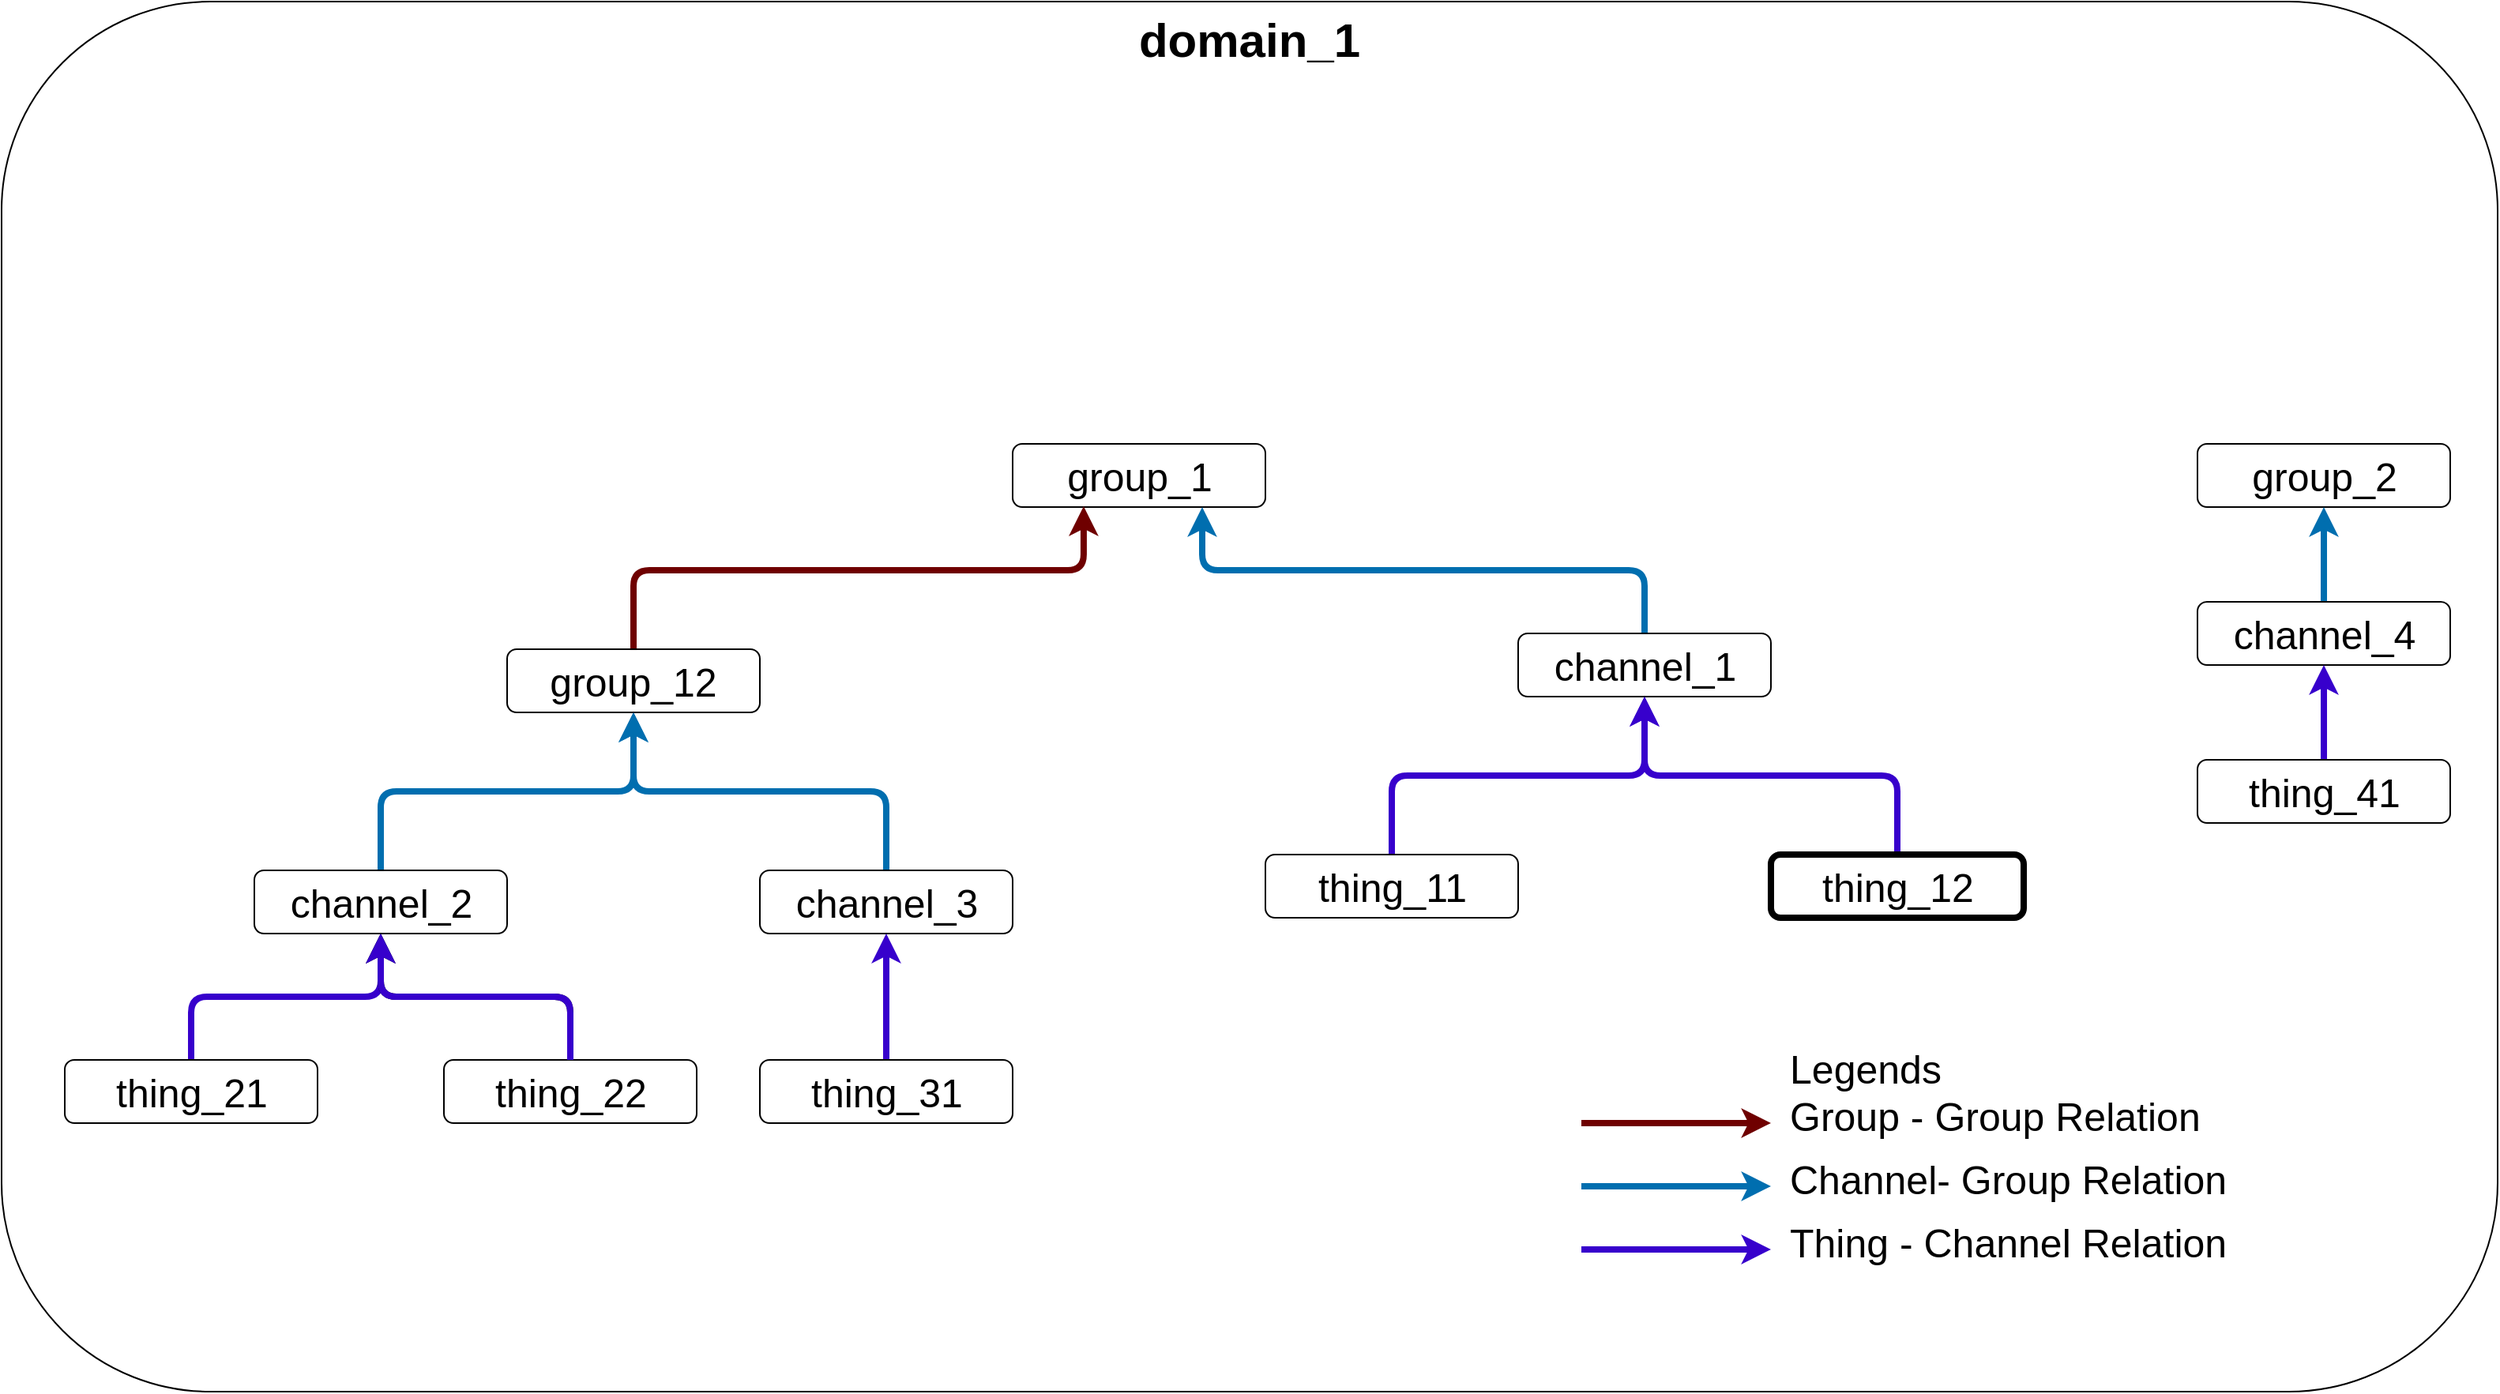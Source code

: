 <mxfile>
    <diagram id="6mOy798XpB74Yk2sk_v2" name="Page-1">
        <mxGraphModel dx="3352" dy="2516" grid="1" gridSize="10" guides="1" tooltips="1" connect="1" arrows="1" fold="1" page="1" pageScale="1" pageWidth="850" pageHeight="1100" math="0" shadow="0">
            <root>
                <mxCell id="0"/>
                <mxCell id="1" style="locked=1;" parent="0"/>
                <mxCell id="4" value="Domain_1_container" style="locked=1;" parent="0"/>
                <mxCell id="5" value="&lt;font style=&quot;font-size: 30px;&quot;&gt;&lt;b style=&quot;&quot;&gt;domain_1&lt;/b&gt;&lt;/font&gt;" style="rounded=1;whiteSpace=wrap;html=1;verticalAlign=top;" parent="4" vertex="1">
                    <mxGeometry x="-550" y="-40" width="1580" height="880" as="geometry"/>
                </mxCell>
                <mxCell id="6" value="Domain_1_entities" style="locked=1;" parent="0"/>
                <mxCell id="8" value="group_1" style="rounded=1;html=1;fontSize=25;" parent="6" vertex="1">
                    <mxGeometry x="90" y="240" width="160" height="40" as="geometry"/>
                </mxCell>
                <mxCell id="22" style="edgeStyle=elbowEdgeStyle;rounded=1;elbow=vertical;html=1;entryX=0.281;entryY=0.988;entryDx=0;entryDy=0;fontSize=20;fillColor=#a20025;strokeColor=#6F0000;strokeWidth=4;entryPerimeter=0;" parent="6" source="10" target="8" edge="1">
                    <mxGeometry relative="1" as="geometry">
                        <Array as="points">
                            <mxPoint x="10" y="320"/>
                        </Array>
                    </mxGeometry>
                </mxCell>
                <mxCell id="10" value="group_12" style="rounded=1;whiteSpace=wrap;html=1;fontSize=25;" parent="6" vertex="1">
                    <mxGeometry x="-230" y="370" width="160" height="40" as="geometry"/>
                </mxCell>
                <mxCell id="20" style="edgeStyle=elbowEdgeStyle;html=1;entryX=0.5;entryY=1;entryDx=0;entryDy=0;fontSize=20;elbow=vertical;fillColor=#1ba1e2;strokeColor=#006EAF;strokeWidth=4;" parent="6" source="11" target="10" edge="1">
                    <mxGeometry relative="1" as="geometry"/>
                </mxCell>
                <mxCell id="11" value="channel_2" style="rounded=1;html=1;fontSize=25;" parent="6" vertex="1">
                    <mxGeometry x="-390" y="510" width="160" height="40" as="geometry"/>
                </mxCell>
                <mxCell id="21" style="edgeStyle=elbowEdgeStyle;rounded=1;elbow=vertical;html=1;fontSize=20;fillColor=#1ba1e2;strokeColor=#006EAF;strokeWidth=4;" parent="6" source="12" target="10" edge="1">
                    <mxGeometry relative="1" as="geometry"/>
                </mxCell>
                <mxCell id="12" value="channel_3" style="rounded=1;html=1;fontSize=25;" parent="6" vertex="1">
                    <mxGeometry x="-70" y="510" width="160" height="40" as="geometry"/>
                </mxCell>
                <mxCell id="23" style="edgeStyle=elbowEdgeStyle;rounded=1;elbow=vertical;html=1;fontSize=20;fillColor=#1ba1e2;strokeColor=#006EAF;strokeWidth=4;entryX=0.75;entryY=1;entryDx=0;entryDy=0;" parent="6" source="14" target="8" edge="1">
                    <mxGeometry relative="1" as="geometry">
                        <mxPoint x="170" y="280" as="targetPoint"/>
                    </mxGeometry>
                </mxCell>
                <mxCell id="14" value="channel_1" style="rounded=1;html=1;fontSize=25;" parent="6" vertex="1">
                    <mxGeometry x="410" y="360" width="160" height="40" as="geometry"/>
                </mxCell>
                <mxCell id="18" style="edgeStyle=none;html=1;entryX=0.5;entryY=1;entryDx=0;entryDy=0;fontSize=20;fillColor=#6a00ff;strokeColor=#3700CC;strokeWidth=4;" parent="6" source="15" target="14" edge="1">
                    <mxGeometry relative="1" as="geometry">
                        <Array as="points">
                            <mxPoint x="330" y="450"/>
                            <mxPoint x="490" y="450"/>
                        </Array>
                    </mxGeometry>
                </mxCell>
                <mxCell id="15" value="thing_11" style="rounded=1;html=1;fontSize=25;" parent="6" vertex="1">
                    <mxGeometry x="250" y="500" width="160" height="40" as="geometry"/>
                </mxCell>
                <mxCell id="19" style="edgeStyle=none;html=1;entryX=0.5;entryY=1;entryDx=0;entryDy=0;fontSize=20;fillColor=#6a00ff;strokeColor=#3700CC;strokeWidth=4;" parent="6" source="16" target="14" edge="1">
                    <mxGeometry relative="1" as="geometry">
                        <Array as="points">
                            <mxPoint x="650" y="450"/>
                            <mxPoint x="490" y="450"/>
                        </Array>
                    </mxGeometry>
                </mxCell>
                <mxCell id="16" value="thing_12" style="rounded=1;html=1;fontSize=25;strokeWidth=4;" parent="6" vertex="1">
                    <mxGeometry x="570" y="500" width="160" height="40" as="geometry"/>
                </mxCell>
                <mxCell id="29" style="edgeStyle=elbowEdgeStyle;rounded=1;elbow=vertical;html=1;entryX=0.5;entryY=1;entryDx=0;entryDy=0;fontSize=20;strokeWidth=4;fillColor=#6a00ff;strokeColor=#3700CC;" parent="6" source="25" target="11" edge="1">
                    <mxGeometry relative="1" as="geometry"/>
                </mxCell>
                <mxCell id="25" value="thing_21" style="rounded=1;html=1;fontSize=25;" parent="6" vertex="1">
                    <mxGeometry x="-510" y="630" width="160" height="40" as="geometry"/>
                </mxCell>
                <mxCell id="30" style="edgeStyle=elbowEdgeStyle;rounded=1;elbow=vertical;html=1;entryX=0.5;entryY=1;entryDx=0;entryDy=0;fontSize=20;strokeWidth=4;" parent="6" source="26" target="11" edge="1">
                    <mxGeometry relative="1" as="geometry"/>
                </mxCell>
                <mxCell id="26" value="thing_22" style="rounded=1;html=1;fontSize=25;" parent="6" vertex="1">
                    <mxGeometry x="-270" y="630" width="160" height="40" as="geometry"/>
                </mxCell>
                <mxCell id="28" style="edgeStyle=elbowEdgeStyle;rounded=1;elbow=vertical;html=1;fontSize=20;fillColor=#6a00ff;strokeColor=#3700CC;strokeWidth=4;" parent="6" source="27" target="12" edge="1">
                    <mxGeometry relative="1" as="geometry"/>
                </mxCell>
                <mxCell id="27" value="thing_31" style="rounded=1;html=1;fontSize=25;" parent="6" vertex="1">
                    <mxGeometry x="-70" y="630" width="160" height="40" as="geometry"/>
                </mxCell>
                <mxCell id="32" style="edgeStyle=elbowEdgeStyle;rounded=1;elbow=vertical;html=1;entryX=0.5;entryY=1;entryDx=0;entryDy=0;fontSize=20;fillColor=#6a00ff;strokeColor=#3700CC;strokeWidth=4;" parent="6" edge="1">
                    <mxGeometry relative="1" as="geometry">
                        <mxPoint x="-190" y="630" as="sourcePoint"/>
                        <mxPoint x="-310" y="550" as="targetPoint"/>
                    </mxGeometry>
                </mxCell>
                <mxCell id="61" value="group_2" style="rounded=1;html=1;fontSize=25;" parent="6" vertex="1">
                    <mxGeometry x="840" y="240" width="160" height="40" as="geometry"/>
                </mxCell>
                <mxCell id="64" style="edgeStyle=elbowEdgeStyle;rounded=1;elbow=vertical;html=1;strokeColor=#006EAF;fontSize=25;startArrow=none;startFill=0;endArrow=classic;endFill=1;fillColor=#1ba1e2;strokeWidth=4;" parent="6" source="63" target="61" edge="1">
                    <mxGeometry relative="1" as="geometry"/>
                </mxCell>
                <mxCell id="63" value="channel_4" style="rounded=1;html=1;fontSize=25;" parent="6" vertex="1">
                    <mxGeometry x="840" y="340" width="160" height="40" as="geometry"/>
                </mxCell>
                <mxCell id="66" style="edgeStyle=elbowEdgeStyle;rounded=1;elbow=vertical;html=1;entryX=0.5;entryY=1;entryDx=0;entryDy=0;strokeColor=#3700CC;fontSize=25;startArrow=none;startFill=0;endArrow=classic;endFill=1;fillColor=#6a00ff;strokeWidth=4;" parent="6" source="65" target="63" edge="1">
                    <mxGeometry relative="1" as="geometry"/>
                </mxCell>
                <mxCell id="65" value="thing_41" style="rounded=1;html=1;fontSize=25;" parent="6" vertex="1">
                    <mxGeometry x="840" y="440" width="160" height="40" as="geometry"/>
                </mxCell>
                <mxCell id="39" value="Domain_1_Users" style="locked=1;" parent="0"/>
                <mxCell id="76" value="Legends" style="locked=1;" parent="0"/>
                <mxCell id="77" value="Legends" style="text;html=1;strokeColor=none;fillColor=none;align=center;verticalAlign=middle;whiteSpace=wrap;rounded=0;fontSize=25;" parent="76" vertex="1">
                    <mxGeometry x="555" y="620" width="150" height="30" as="geometry"/>
                </mxCell>
                <mxCell id="80" value="" style="endArrow=none;startArrow=classic;html=1;rounded=1;strokeColor=#6F0000;fontSize=25;startFill=1;endFill=0;fillColor=#a20025;strokeWidth=4;" parent="76" edge="1">
                    <mxGeometry width="50" height="50" relative="1" as="geometry">
                        <mxPoint x="570" y="670" as="sourcePoint"/>
                        <mxPoint x="450" y="670" as="targetPoint"/>
                    </mxGeometry>
                </mxCell>
                <mxCell id="81" value="" style="endArrow=none;startArrow=classic;html=1;rounded=1;strokeColor=#006EAF;fontSize=25;startFill=1;endFill=0;fillColor=#1ba1e2;strokeWidth=4;" parent="76" edge="1">
                    <mxGeometry width="50" height="50" relative="1" as="geometry">
                        <mxPoint x="570" y="710" as="sourcePoint"/>
                        <mxPoint x="450" y="710" as="targetPoint"/>
                    </mxGeometry>
                </mxCell>
                <mxCell id="82" value="" style="endArrow=none;startArrow=classic;html=1;rounded=1;strokeColor=#3700CC;fontSize=25;startFill=1;endFill=0;fillColor=#6a00ff;strokeWidth=4;" parent="76" edge="1">
                    <mxGeometry width="50" height="50" relative="1" as="geometry">
                        <mxPoint x="570" y="750" as="sourcePoint"/>
                        <mxPoint x="450" y="750" as="targetPoint"/>
                    </mxGeometry>
                </mxCell>
                <mxCell id="86" value="Group - Group Relation" style="text;html=1;strokeColor=none;fillColor=none;align=left;verticalAlign=middle;whiteSpace=wrap;rounded=0;fontSize=25;" parent="76" vertex="1">
                    <mxGeometry x="580" y="650" width="300" height="30" as="geometry"/>
                </mxCell>
                <mxCell id="87" value="Channel- Group Relation" style="text;html=1;strokeColor=none;fillColor=none;align=left;verticalAlign=middle;whiteSpace=wrap;rounded=0;fontSize=25;" parent="76" vertex="1">
                    <mxGeometry x="580" y="690" width="300" height="30" as="geometry"/>
                </mxCell>
                <mxCell id="88" value="Thing - Channel Relation" style="text;html=1;strokeColor=none;fillColor=none;align=left;verticalAlign=middle;whiteSpace=wrap;rounded=0;fontSize=25;" parent="76" vertex="1">
                    <mxGeometry x="580" y="730" width="300" height="30" as="geometry"/>
                </mxCell>
            </root>
        </mxGraphModel>
    </diagram>
</mxfile>